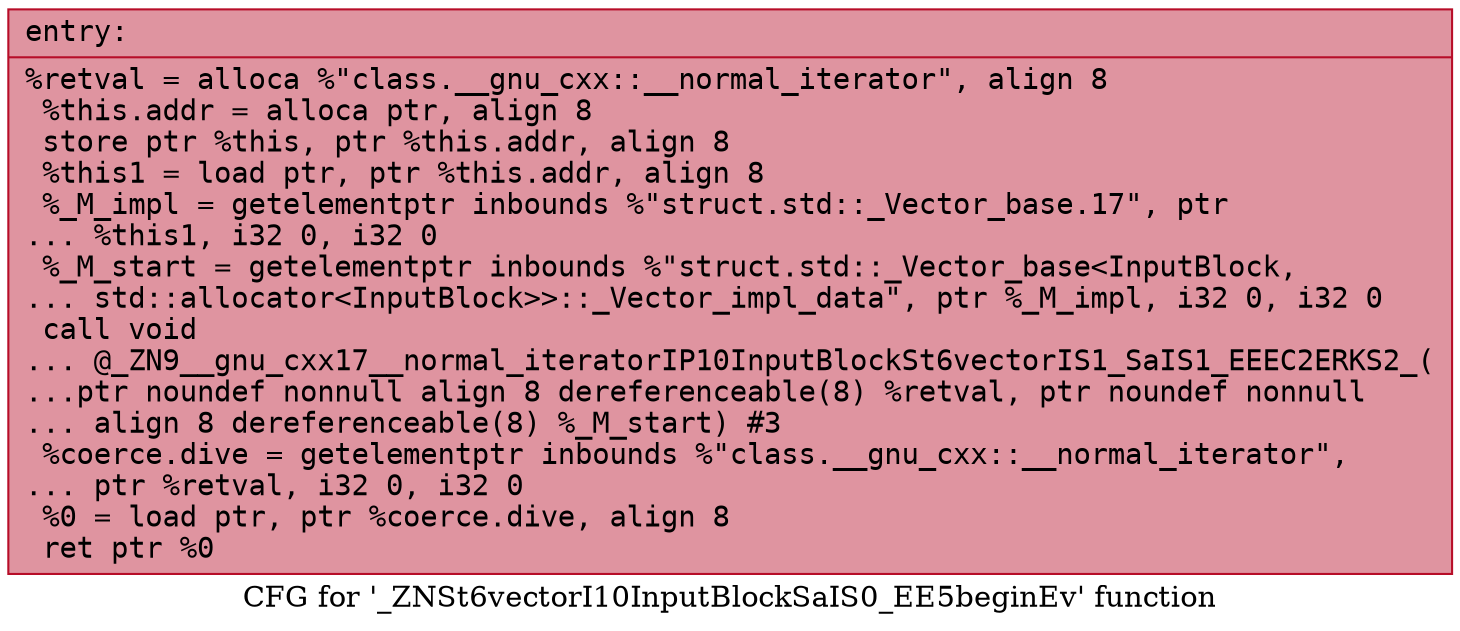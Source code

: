 digraph "CFG for '_ZNSt6vectorI10InputBlockSaIS0_EE5beginEv' function" {
	label="CFG for '_ZNSt6vectorI10InputBlockSaIS0_EE5beginEv' function";

	Node0x562c4e563710 [shape=record,color="#b70d28ff", style=filled, fillcolor="#b70d2870" fontname="Courier",label="{entry:\l|  %retval = alloca %\"class.__gnu_cxx::__normal_iterator\", align 8\l  %this.addr = alloca ptr, align 8\l  store ptr %this, ptr %this.addr, align 8\l  %this1 = load ptr, ptr %this.addr, align 8\l  %_M_impl = getelementptr inbounds %\"struct.std::_Vector_base.17\", ptr\l... %this1, i32 0, i32 0\l  %_M_start = getelementptr inbounds %\"struct.std::_Vector_base\<InputBlock,\l... std::allocator\<InputBlock\>\>::_Vector_impl_data\", ptr %_M_impl, i32 0, i32 0\l  call void\l... @_ZN9__gnu_cxx17__normal_iteratorIP10InputBlockSt6vectorIS1_SaIS1_EEEC2ERKS2_(\l...ptr noundef nonnull align 8 dereferenceable(8) %retval, ptr noundef nonnull\l... align 8 dereferenceable(8) %_M_start) #3\l  %coerce.dive = getelementptr inbounds %\"class.__gnu_cxx::__normal_iterator\",\l... ptr %retval, i32 0, i32 0\l  %0 = load ptr, ptr %coerce.dive, align 8\l  ret ptr %0\l}"];
}

